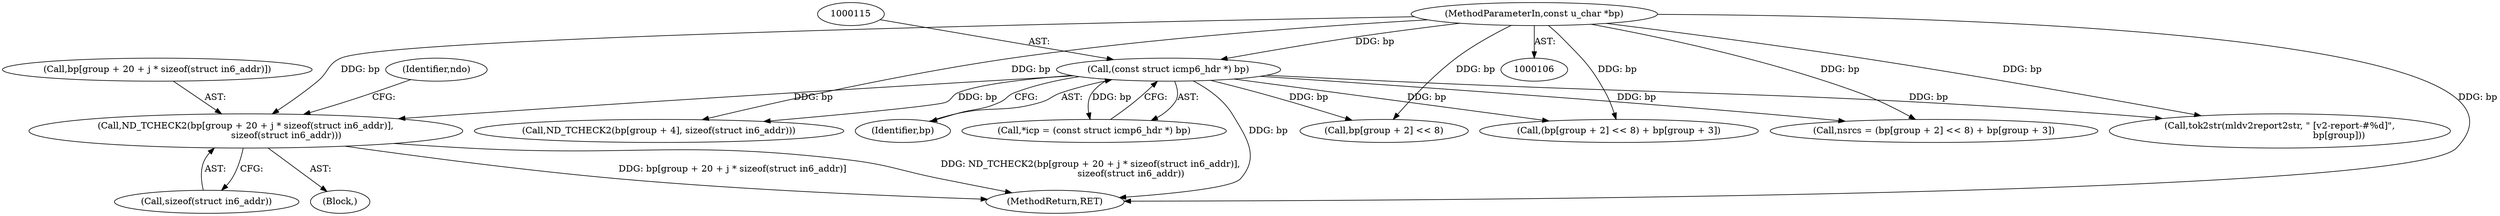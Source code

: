 digraph "0_tcpdump_d7505276842e85bfd067fa21cdb32b8a2dc3c5e4_4@array" {
"1000281" [label="(Call,ND_TCHECK2(bp[group + 20 + j * sizeof(struct in6_addr)],\n                            sizeof(struct in6_addr)))"];
"1000114" [label="(Call,(const struct icmp6_hdr *) bp)"];
"1000108" [label="(MethodParameterIn,const u_char *bp)"];
"1000219" [label="(Call,nsrcs = (bp[group + 2] << 8) + bp[group + 3])"];
"1000280" [label="(Block,)"];
"1000108" [label="(MethodParameterIn,const u_char *bp)"];
"1000222" [label="(Call,bp[group + 2] << 8)"];
"1000221" [label="(Call,(bp[group + 2] << 8) + bp[group + 3])"];
"1000282" [label="(Call,bp[group + 20 + j * sizeof(struct in6_addr)])"];
"1000292" [label="(Call,sizeof(struct in6_addr))"];
"1000296" [label="(Identifier,ndo)"];
"1000337" [label="(MethodReturn,RET)"];
"1000213" [label="(Call,tok2str(mldv2report2str, \" [v2-report-#%d]\",\n                                         bp[group]))"];
"1000112" [label="(Call,*icp = (const struct icmp6_hdr *) bp)"];
"1000187" [label="(Call,ND_TCHECK2(bp[group + 4], sizeof(struct in6_addr)))"];
"1000116" [label="(Identifier,bp)"];
"1000114" [label="(Call,(const struct icmp6_hdr *) bp)"];
"1000281" [label="(Call,ND_TCHECK2(bp[group + 20 + j * sizeof(struct in6_addr)],\n                            sizeof(struct in6_addr)))"];
"1000281" -> "1000280"  [label="AST: "];
"1000281" -> "1000292"  [label="CFG: "];
"1000282" -> "1000281"  [label="AST: "];
"1000292" -> "1000281"  [label="AST: "];
"1000296" -> "1000281"  [label="CFG: "];
"1000281" -> "1000337"  [label="DDG: bp[group + 20 + j * sizeof(struct in6_addr)]"];
"1000281" -> "1000337"  [label="DDG: ND_TCHECK2(bp[group + 20 + j * sizeof(struct in6_addr)],\n                            sizeof(struct in6_addr))"];
"1000114" -> "1000281"  [label="DDG: bp"];
"1000108" -> "1000281"  [label="DDG: bp"];
"1000114" -> "1000112"  [label="AST: "];
"1000114" -> "1000116"  [label="CFG: "];
"1000115" -> "1000114"  [label="AST: "];
"1000116" -> "1000114"  [label="AST: "];
"1000112" -> "1000114"  [label="CFG: "];
"1000114" -> "1000337"  [label="DDG: bp"];
"1000114" -> "1000112"  [label="DDG: bp"];
"1000108" -> "1000114"  [label="DDG: bp"];
"1000114" -> "1000187"  [label="DDG: bp"];
"1000114" -> "1000213"  [label="DDG: bp"];
"1000114" -> "1000219"  [label="DDG: bp"];
"1000114" -> "1000222"  [label="DDG: bp"];
"1000114" -> "1000221"  [label="DDG: bp"];
"1000108" -> "1000106"  [label="AST: "];
"1000108" -> "1000337"  [label="DDG: bp"];
"1000108" -> "1000187"  [label="DDG: bp"];
"1000108" -> "1000213"  [label="DDG: bp"];
"1000108" -> "1000219"  [label="DDG: bp"];
"1000108" -> "1000222"  [label="DDG: bp"];
"1000108" -> "1000221"  [label="DDG: bp"];
}

